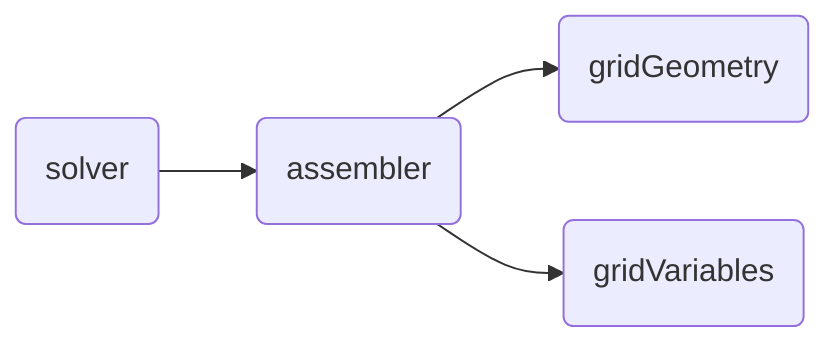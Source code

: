 flowchart LR
    A(solver) --> B(assembler)
    B --> C(gridGeometry)
    B --> D(gridVariables)
    click A "./solver.html"
    click B "./assembler.html"
    click C "./gridgeometry.html"
